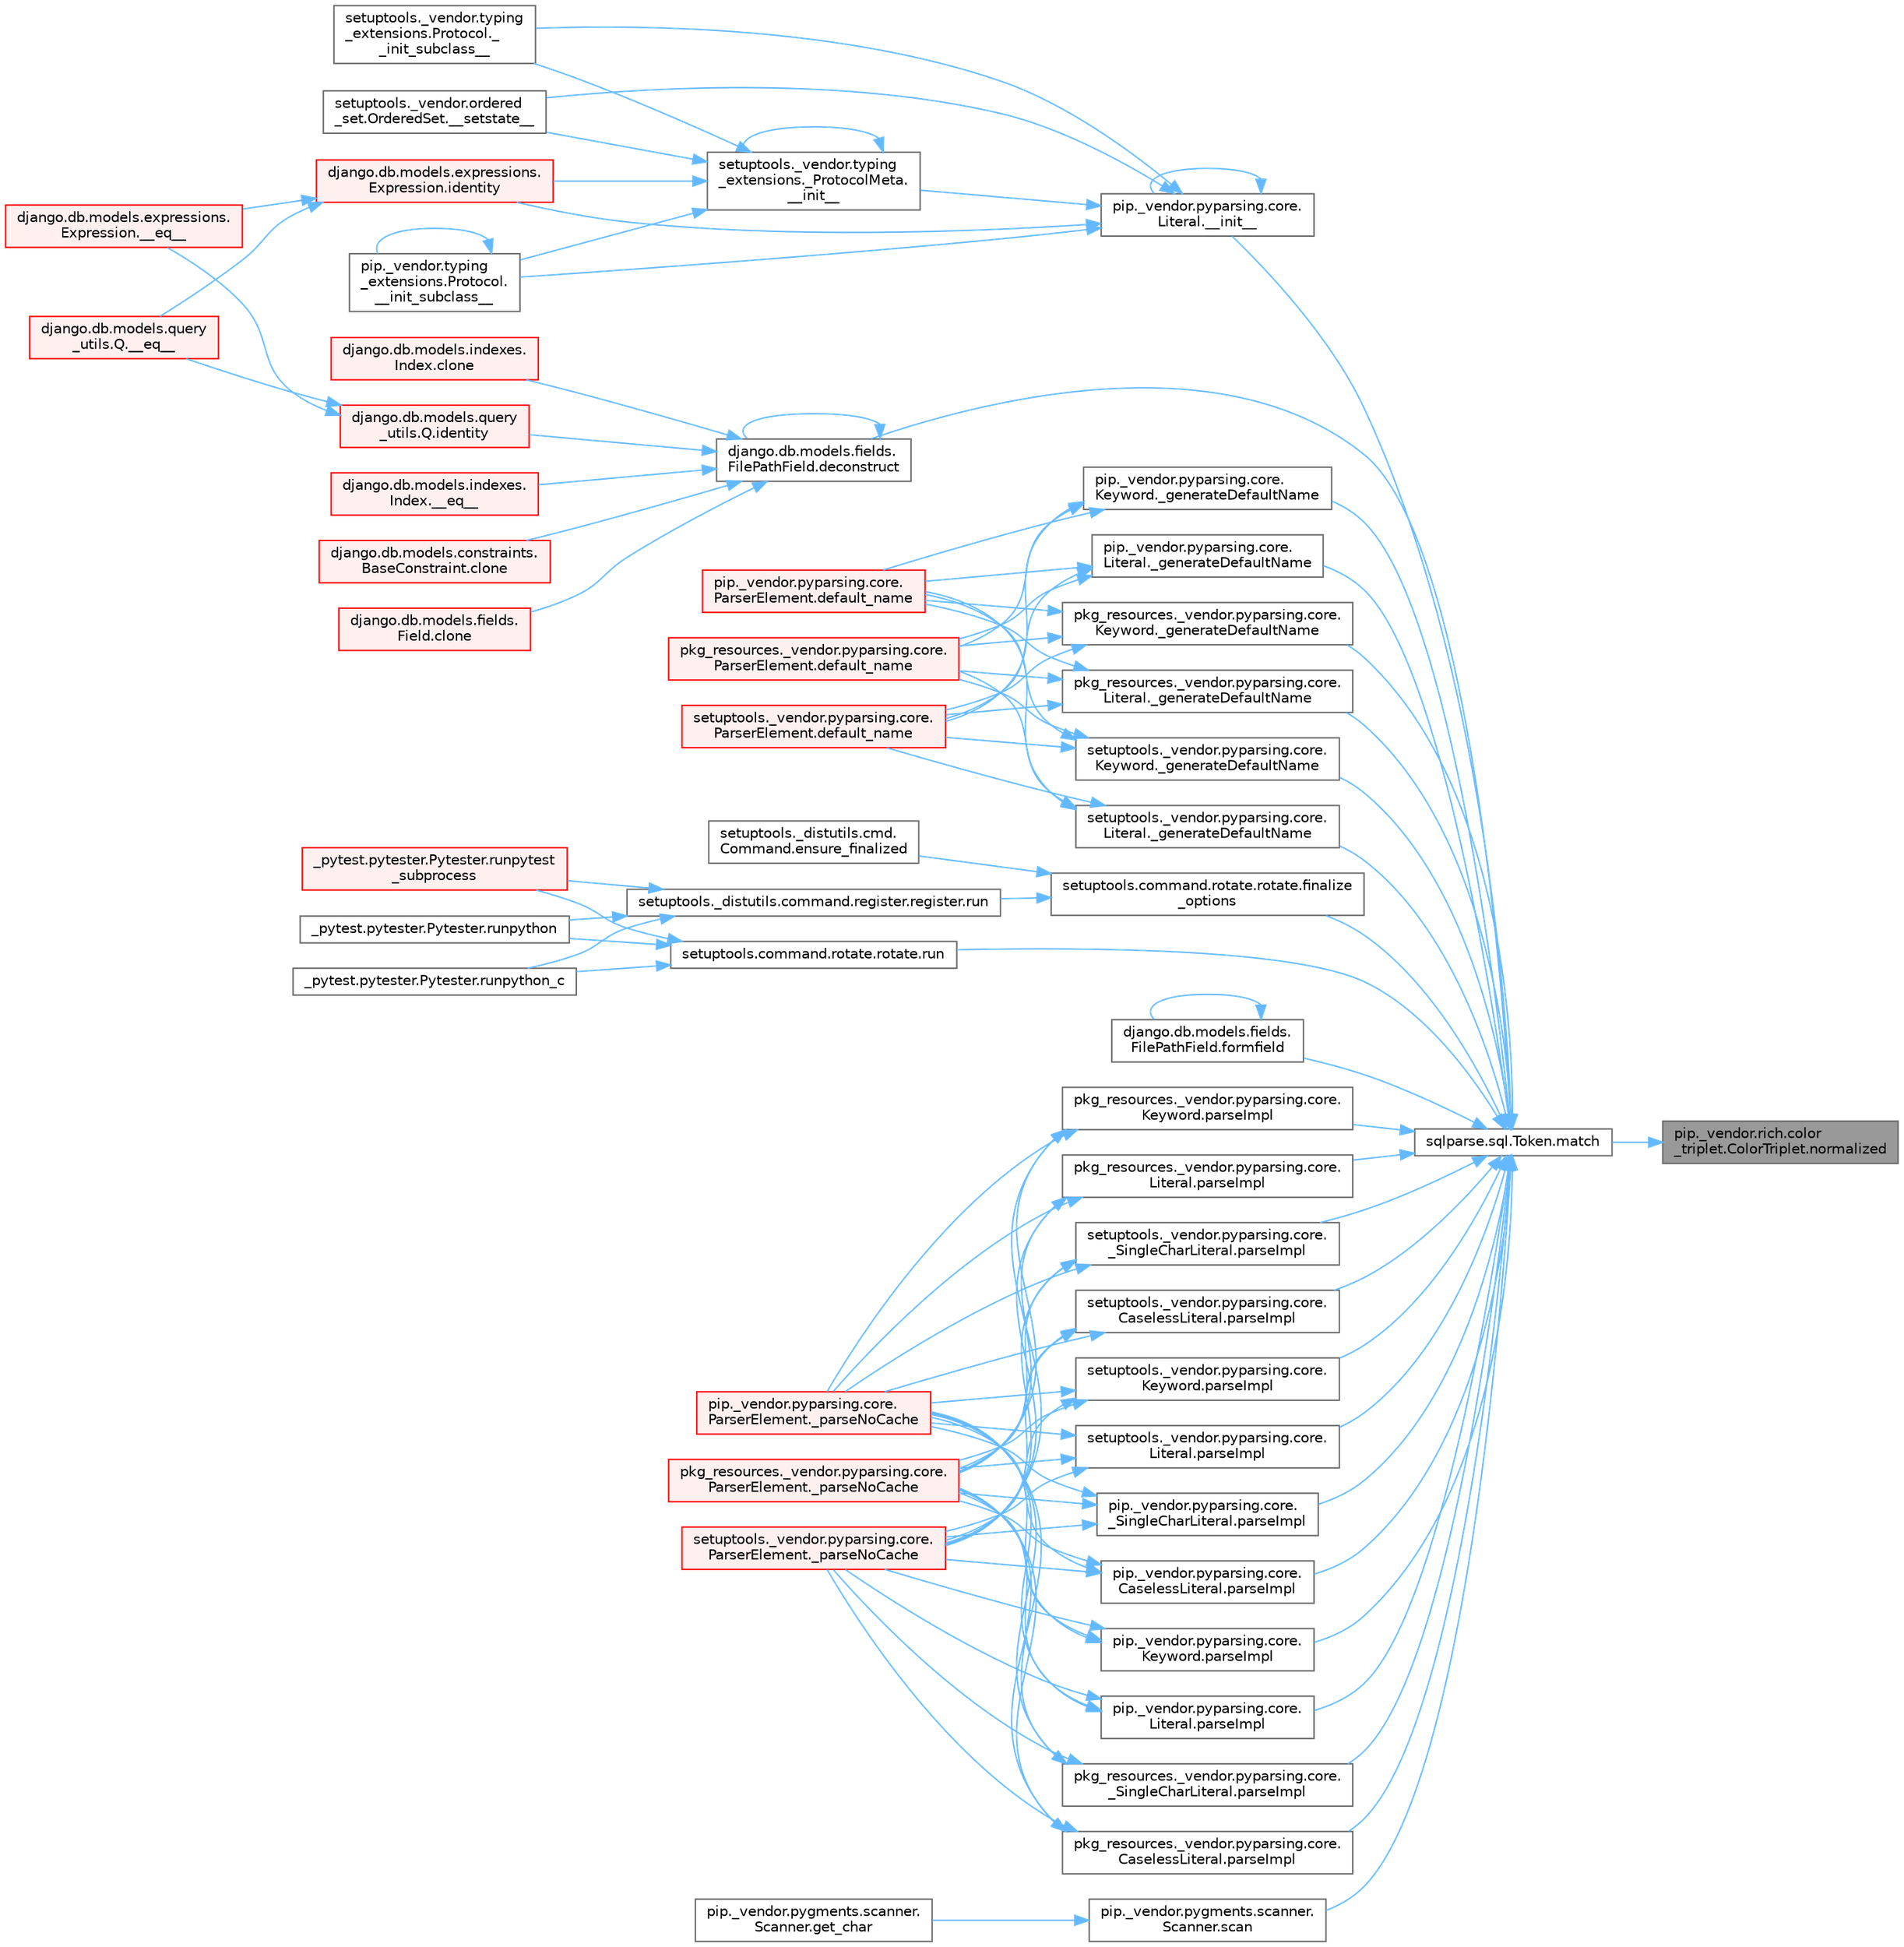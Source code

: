 digraph "pip._vendor.rich.color_triplet.ColorTriplet.normalized"
{
 // LATEX_PDF_SIZE
  bgcolor="transparent";
  edge [fontname=Helvetica,fontsize=10,labelfontname=Helvetica,labelfontsize=10];
  node [fontname=Helvetica,fontsize=10,shape=box,height=0.2,width=0.4];
  rankdir="RL";
  Node1 [id="Node000001",label="pip._vendor.rich.color\l_triplet.ColorTriplet.normalized",height=0.2,width=0.4,color="gray40", fillcolor="grey60", style="filled", fontcolor="black",tooltip=" "];
  Node1 -> Node2 [id="edge1_Node000001_Node000002",dir="back",color="steelblue1",style="solid",tooltip=" "];
  Node2 [id="Node000002",label="sqlparse.sql.Token.match",height=0.2,width=0.4,color="grey40", fillcolor="white", style="filled",URL="$classsqlparse_1_1sql_1_1_token.html#a99576902d56f24d156687daa57a81845",tooltip=" "];
  Node2 -> Node3 [id="edge2_Node000002_Node000003",dir="back",color="steelblue1",style="solid",tooltip=" "];
  Node3 [id="Node000003",label="pip._vendor.pyparsing.core.\lLiteral.__init__",height=0.2,width=0.4,color="grey40", fillcolor="white", style="filled",URL="$classpip_1_1__vendor_1_1pyparsing_1_1core_1_1_literal.html#aabef57e2be5669976d8ac976e2ee0cbe",tooltip=" "];
  Node3 -> Node3 [id="edge3_Node000003_Node000003",dir="back",color="steelblue1",style="solid",tooltip=" "];
  Node3 -> Node4 [id="edge4_Node000003_Node000004",dir="back",color="steelblue1",style="solid",tooltip=" "];
  Node4 [id="Node000004",label="setuptools._vendor.typing\l_extensions._ProtocolMeta.\l__init__",height=0.2,width=0.4,color="grey40", fillcolor="white", style="filled",URL="$classsetuptools_1_1__vendor_1_1typing__extensions_1_1___protocol_meta.html#a7bbaff8ac6d19534b46bca363ee0b43a",tooltip=" "];
  Node4 -> Node4 [id="edge5_Node000004_Node000004",dir="back",color="steelblue1",style="solid",tooltip=" "];
  Node4 -> Node5 [id="edge6_Node000004_Node000005",dir="back",color="steelblue1",style="solid",tooltip=" "];
  Node5 [id="Node000005",label="pip._vendor.typing\l_extensions.Protocol.\l__init_subclass__",height=0.2,width=0.4,color="grey40", fillcolor="white", style="filled",URL="$classpip_1_1__vendor_1_1typing__extensions_1_1_protocol.html#a2916efc86cebb8aba6deb7fd30b33988",tooltip=" "];
  Node5 -> Node5 [id="edge7_Node000005_Node000005",dir="back",color="steelblue1",style="solid",tooltip=" "];
  Node4 -> Node6 [id="edge8_Node000004_Node000006",dir="back",color="steelblue1",style="solid",tooltip=" "];
  Node6 [id="Node000006",label="setuptools._vendor.typing\l_extensions.Protocol._\l_init_subclass__",height=0.2,width=0.4,color="grey40", fillcolor="white", style="filled",URL="$classsetuptools_1_1__vendor_1_1typing__extensions_1_1_protocol.html#ac6cbebc092a4724ab3704c5334059874",tooltip=" "];
  Node4 -> Node7 [id="edge9_Node000004_Node000007",dir="back",color="steelblue1",style="solid",tooltip=" "];
  Node7 [id="Node000007",label="setuptools._vendor.ordered\l_set.OrderedSet.__setstate__",height=0.2,width=0.4,color="grey40", fillcolor="white", style="filled",URL="$classsetuptools_1_1__vendor_1_1ordered__set_1_1_ordered_set.html#aa7f7de9d987829525d06db565fe1b4a1",tooltip=" "];
  Node4 -> Node8 [id="edge10_Node000004_Node000008",dir="back",color="steelblue1",style="solid",tooltip=" "];
  Node8 [id="Node000008",label="django.db.models.expressions.\lExpression.identity",height=0.2,width=0.4,color="red", fillcolor="#FFF0F0", style="filled",URL="$classdjango_1_1db_1_1models_1_1expressions_1_1_expression.html#a10048810b5eb8641acf3bc150731b925",tooltip=" "];
  Node8 -> Node9 [id="edge11_Node000008_Node000009",dir="back",color="steelblue1",style="solid",tooltip=" "];
  Node9 [id="Node000009",label="django.db.models.expressions.\lExpression.__eq__",height=0.2,width=0.4,color="red", fillcolor="#FFF0F0", style="filled",URL="$classdjango_1_1db_1_1models_1_1expressions_1_1_expression.html#adb4c2940b4e88b38771aac46593315e1",tooltip=" "];
  Node8 -> Node18 [id="edge12_Node000008_Node000018",dir="back",color="steelblue1",style="solid",tooltip=" "];
  Node18 [id="Node000018",label="django.db.models.query\l_utils.Q.__eq__",height=0.2,width=0.4,color="red", fillcolor="#FFF0F0", style="filled",URL="$classdjango_1_1db_1_1models_1_1query__utils_1_1_q.html#aa83c3e0a1d5257be65a946fcc4baf58a",tooltip=" "];
  Node3 -> Node5 [id="edge13_Node000003_Node000005",dir="back",color="steelblue1",style="solid",tooltip=" "];
  Node3 -> Node6 [id="edge14_Node000003_Node000006",dir="back",color="steelblue1",style="solid",tooltip=" "];
  Node3 -> Node7 [id="edge15_Node000003_Node000007",dir="back",color="steelblue1",style="solid",tooltip=" "];
  Node3 -> Node8 [id="edge16_Node000003_Node000008",dir="back",color="steelblue1",style="solid",tooltip=" "];
  Node2 -> Node35 [id="edge17_Node000002_Node000035",dir="back",color="steelblue1",style="solid",tooltip=" "];
  Node35 [id="Node000035",label="pip._vendor.pyparsing.core.\lKeyword._generateDefaultName",height=0.2,width=0.4,color="grey40", fillcolor="white", style="filled",URL="$classpip_1_1__vendor_1_1pyparsing_1_1core_1_1_keyword.html#a31ab29e2805edb145e58ab04d153a230",tooltip=" "];
  Node35 -> Node36 [id="edge18_Node000035_Node000036",dir="back",color="steelblue1",style="solid",tooltip=" "];
  Node36 [id="Node000036",label="pip._vendor.pyparsing.core.\lParserElement.default_name",height=0.2,width=0.4,color="red", fillcolor="#FFF0F0", style="filled",URL="$classpip_1_1__vendor_1_1pyparsing_1_1core_1_1_parser_element.html#ab02291439fc47bfa9676d61f6ae066fc",tooltip=" "];
  Node35 -> Node2331 [id="edge19_Node000035_Node002331",dir="back",color="steelblue1",style="solid",tooltip=" "];
  Node2331 [id="Node002331",label="pkg_resources._vendor.pyparsing.core.\lParserElement.default_name",height=0.2,width=0.4,color="red", fillcolor="#FFF0F0", style="filled",URL="$classpkg__resources_1_1__vendor_1_1pyparsing_1_1core_1_1_parser_element.html#aa9da32bce8f103c7ec5e35743a44f667",tooltip=" "];
  Node35 -> Node2334 [id="edge20_Node000035_Node002334",dir="back",color="steelblue1",style="solid",tooltip=" "];
  Node2334 [id="Node002334",label="setuptools._vendor.pyparsing.core.\lParserElement.default_name",height=0.2,width=0.4,color="red", fillcolor="#FFF0F0", style="filled",URL="$classsetuptools_1_1__vendor_1_1pyparsing_1_1core_1_1_parser_element.html#a6b293c245a8b4769c34490c3428249b3",tooltip=" "];
  Node2 -> Node2330 [id="edge21_Node000002_Node002330",dir="back",color="steelblue1",style="solid",tooltip=" "];
  Node2330 [id="Node002330",label="pip._vendor.pyparsing.core.\lLiteral._generateDefaultName",height=0.2,width=0.4,color="grey40", fillcolor="white", style="filled",URL="$classpip_1_1__vendor_1_1pyparsing_1_1core_1_1_literal.html#a43292445d31bf5ba62d351f2b8d5605a",tooltip=" "];
  Node2330 -> Node36 [id="edge22_Node002330_Node000036",dir="back",color="steelblue1",style="solid",tooltip=" "];
  Node2330 -> Node2331 [id="edge23_Node002330_Node002331",dir="back",color="steelblue1",style="solid",tooltip=" "];
  Node2330 -> Node2334 [id="edge24_Node002330_Node002334",dir="back",color="steelblue1",style="solid",tooltip=" "];
  Node2 -> Node2335 [id="edge25_Node000002_Node002335",dir="back",color="steelblue1",style="solid",tooltip=" "];
  Node2335 [id="Node002335",label="pkg_resources._vendor.pyparsing.core.\lKeyword._generateDefaultName",height=0.2,width=0.4,color="grey40", fillcolor="white", style="filled",URL="$classpkg__resources_1_1__vendor_1_1pyparsing_1_1core_1_1_keyword.html#a315223039b2888fb49f955be9cff7b09",tooltip=" "];
  Node2335 -> Node36 [id="edge26_Node002335_Node000036",dir="back",color="steelblue1",style="solid",tooltip=" "];
  Node2335 -> Node2331 [id="edge27_Node002335_Node002331",dir="back",color="steelblue1",style="solid",tooltip=" "];
  Node2335 -> Node2334 [id="edge28_Node002335_Node002334",dir="back",color="steelblue1",style="solid",tooltip=" "];
  Node2 -> Node2336 [id="edge29_Node000002_Node002336",dir="back",color="steelblue1",style="solid",tooltip=" "];
  Node2336 [id="Node002336",label="pkg_resources._vendor.pyparsing.core.\lLiteral._generateDefaultName",height=0.2,width=0.4,color="grey40", fillcolor="white", style="filled",URL="$classpkg__resources_1_1__vendor_1_1pyparsing_1_1core_1_1_literal.html#a7a03c95358881162f9596748d0cde21e",tooltip=" "];
  Node2336 -> Node36 [id="edge30_Node002336_Node000036",dir="back",color="steelblue1",style="solid",tooltip=" "];
  Node2336 -> Node2331 [id="edge31_Node002336_Node002331",dir="back",color="steelblue1",style="solid",tooltip=" "];
  Node2336 -> Node2334 [id="edge32_Node002336_Node002334",dir="back",color="steelblue1",style="solid",tooltip=" "];
  Node2 -> Node2337 [id="edge33_Node000002_Node002337",dir="back",color="steelblue1",style="solid",tooltip=" "];
  Node2337 [id="Node002337",label="setuptools._vendor.pyparsing.core.\lKeyword._generateDefaultName",height=0.2,width=0.4,color="grey40", fillcolor="white", style="filled",URL="$classsetuptools_1_1__vendor_1_1pyparsing_1_1core_1_1_keyword.html#ae4f3c65f0707d0a23fed0f57383e3e4e",tooltip=" "];
  Node2337 -> Node36 [id="edge34_Node002337_Node000036",dir="back",color="steelblue1",style="solid",tooltip=" "];
  Node2337 -> Node2331 [id="edge35_Node002337_Node002331",dir="back",color="steelblue1",style="solid",tooltip=" "];
  Node2337 -> Node2334 [id="edge36_Node002337_Node002334",dir="back",color="steelblue1",style="solid",tooltip=" "];
  Node2 -> Node2338 [id="edge37_Node000002_Node002338",dir="back",color="steelblue1",style="solid",tooltip=" "];
  Node2338 [id="Node002338",label="setuptools._vendor.pyparsing.core.\lLiteral._generateDefaultName",height=0.2,width=0.4,color="grey40", fillcolor="white", style="filled",URL="$classsetuptools_1_1__vendor_1_1pyparsing_1_1core_1_1_literal.html#a39cde9da647a46c30a5f06ffc7a28573",tooltip=" "];
  Node2338 -> Node36 [id="edge38_Node002338_Node000036",dir="back",color="steelblue1",style="solid",tooltip=" "];
  Node2338 -> Node2331 [id="edge39_Node002338_Node002331",dir="back",color="steelblue1",style="solid",tooltip=" "];
  Node2338 -> Node2334 [id="edge40_Node002338_Node002334",dir="back",color="steelblue1",style="solid",tooltip=" "];
  Node2 -> Node1553 [id="edge41_Node000002_Node001553",dir="back",color="steelblue1",style="solid",tooltip=" "];
  Node1553 [id="Node001553",label="django.db.models.fields.\lFilePathField.deconstruct",height=0.2,width=0.4,color="grey40", fillcolor="white", style="filled",URL="$classdjango_1_1db_1_1models_1_1fields_1_1_file_path_field.html#a6a89176a77b5299ca6414c601c62dcb0",tooltip=" "];
  Node1553 -> Node507 [id="edge42_Node001553_Node000507",dir="back",color="steelblue1",style="solid",tooltip=" "];
  Node507 [id="Node000507",label="django.db.models.indexes.\lIndex.__eq__",height=0.2,width=0.4,color="red", fillcolor="#FFF0F0", style="filled",URL="$classdjango_1_1db_1_1models_1_1indexes_1_1_index.html#a610477616672fd35272d94ba513c1496",tooltip=" "];
  Node1553 -> Node508 [id="edge43_Node001553_Node000508",dir="back",color="steelblue1",style="solid",tooltip=" "];
  Node508 [id="Node000508",label="django.db.models.constraints.\lBaseConstraint.clone",height=0.2,width=0.4,color="red", fillcolor="#FFF0F0", style="filled",URL="$classdjango_1_1db_1_1models_1_1constraints_1_1_base_constraint.html#a0f02e73d4209006f6317758e83ccf8ac",tooltip=" "];
  Node1553 -> Node692 [id="edge44_Node001553_Node000692",dir="back",color="steelblue1",style="solid",tooltip=" "];
  Node692 [id="Node000692",label="django.db.models.fields.\lField.clone",height=0.2,width=0.4,color="red", fillcolor="#FFF0F0", style="filled",URL="$classdjango_1_1db_1_1models_1_1fields_1_1_field.html#aeaf9d4a620ef742dbc6414393f549ee2",tooltip=" "];
  Node1553 -> Node694 [id="edge45_Node001553_Node000694",dir="back",color="steelblue1",style="solid",tooltip=" "];
  Node694 [id="Node000694",label="django.db.models.indexes.\lIndex.clone",height=0.2,width=0.4,color="red", fillcolor="#FFF0F0", style="filled",URL="$classdjango_1_1db_1_1models_1_1indexes_1_1_index.html#aeaccf659cbc1989e539625d16602541e",tooltip=" "];
  Node1553 -> Node1553 [id="edge46_Node001553_Node001553",dir="back",color="steelblue1",style="solid",tooltip=" "];
  Node1553 -> Node713 [id="edge47_Node001553_Node000713",dir="back",color="steelblue1",style="solid",tooltip=" "];
  Node713 [id="Node000713",label="django.db.models.query\l_utils.Q.identity",height=0.2,width=0.4,color="red", fillcolor="#FFF0F0", style="filled",URL="$classdjango_1_1db_1_1models_1_1query__utils_1_1_q.html#a63129a45cd7e8fa8b4789ce076f445a3",tooltip=" "];
  Node713 -> Node9 [id="edge48_Node000713_Node000009",dir="back",color="steelblue1",style="solid",tooltip=" "];
  Node713 -> Node18 [id="edge49_Node000713_Node000018",dir="back",color="steelblue1",style="solid",tooltip=" "];
  Node2 -> Node2339 [id="edge50_Node000002_Node002339",dir="back",color="steelblue1",style="solid",tooltip=" "];
  Node2339 [id="Node002339",label="setuptools.command.rotate.rotate.finalize\l_options",height=0.2,width=0.4,color="grey40", fillcolor="white", style="filled",URL="$classsetuptools_1_1command_1_1rotate_1_1rotate.html#aed1e56d8e1336d87779bac825e8d8f72",tooltip=" "];
  Node2339 -> Node26 [id="edge51_Node002339_Node000026",dir="back",color="steelblue1",style="solid",tooltip=" "];
  Node26 [id="Node000026",label="setuptools._distutils.cmd.\lCommand.ensure_finalized",height=0.2,width=0.4,color="grey40", fillcolor="white", style="filled",URL="$classsetuptools_1_1__distutils_1_1cmd_1_1_command.html#a3d586ca13afbfed87a11872fd15515ab",tooltip=" "];
  Node2339 -> Node27 [id="edge52_Node002339_Node000027",dir="back",color="steelblue1",style="solid",tooltip=" "];
  Node27 [id="Node000027",label="setuptools._distutils.command.register.register.run",height=0.2,width=0.4,color="grey40", fillcolor="white", style="filled",URL="$classsetuptools_1_1__distutils_1_1command_1_1register_1_1register.html#a2c04b126757f477c907033d7f3d0e169",tooltip=" "];
  Node27 -> Node28 [id="edge53_Node000027_Node000028",dir="back",color="steelblue1",style="solid",tooltip=" "];
  Node28 [id="Node000028",label="_pytest.pytester.Pytester.runpytest\l_subprocess",height=0.2,width=0.4,color="red", fillcolor="#FFF0F0", style="filled",URL="$class__pytest_1_1pytester_1_1_pytester.html#a59323c6d6a1469a1206f1c0b8fce99c9",tooltip=" "];
  Node27 -> Node30 [id="edge54_Node000027_Node000030",dir="back",color="steelblue1",style="solid",tooltip=" "];
  Node30 [id="Node000030",label="_pytest.pytester.Pytester.runpython",height=0.2,width=0.4,color="grey40", fillcolor="white", style="filled",URL="$class__pytest_1_1pytester_1_1_pytester.html#a4e0c539507f15fd333cf618faf9687ef",tooltip=" "];
  Node27 -> Node31 [id="edge55_Node000027_Node000031",dir="back",color="steelblue1",style="solid",tooltip=" "];
  Node31 [id="Node000031",label="_pytest.pytester.Pytester.runpython_c",height=0.2,width=0.4,color="grey40", fillcolor="white", style="filled",URL="$class__pytest_1_1pytester_1_1_pytester.html#aea789acfe206d9c40d9a6bf54a337f2a",tooltip=" "];
  Node2 -> Node2102 [id="edge56_Node000002_Node002102",dir="back",color="steelblue1",style="solid",tooltip=" "];
  Node2102 [id="Node002102",label="django.db.models.fields.\lFilePathField.formfield",height=0.2,width=0.4,color="grey40", fillcolor="white", style="filled",URL="$classdjango_1_1db_1_1models_1_1fields_1_1_file_path_field.html#a985a8ecb0edfec636b22fb5b399e2a7a",tooltip=" "];
  Node2102 -> Node2102 [id="edge57_Node002102_Node002102",dir="back",color="steelblue1",style="solid",tooltip=" "];
  Node2 -> Node2340 [id="edge58_Node000002_Node002340",dir="back",color="steelblue1",style="solid",tooltip=" "];
  Node2340 [id="Node002340",label="pip._vendor.pyparsing.core.\l_SingleCharLiteral.parseImpl",height=0.2,width=0.4,color="grey40", fillcolor="white", style="filled",URL="$classpip_1_1__vendor_1_1pyparsing_1_1core_1_1___single_char_literal.html#a652670f3410246822ff51aa2145dbc8e",tooltip=" "];
  Node2340 -> Node2341 [id="edge59_Node002340_Node002341",dir="back",color="steelblue1",style="solid",tooltip=" "];
  Node2341 [id="Node002341",label="pip._vendor.pyparsing.core.\lParserElement._parseNoCache",height=0.2,width=0.4,color="red", fillcolor="#FFF0F0", style="filled",URL="$classpip_1_1__vendor_1_1pyparsing_1_1core_1_1_parser_element.html#af319bff1f8ae463c29689bc902788e50",tooltip=" "];
  Node2340 -> Node2345 [id="edge60_Node002340_Node002345",dir="back",color="steelblue1",style="solid",tooltip=" "];
  Node2345 [id="Node002345",label="pkg_resources._vendor.pyparsing.core.\lParserElement._parseNoCache",height=0.2,width=0.4,color="red", fillcolor="#FFF0F0", style="filled",URL="$classpkg__resources_1_1__vendor_1_1pyparsing_1_1core_1_1_parser_element.html#ae74acbecf9daa6eccbb3c02112745915",tooltip=" "];
  Node2340 -> Node2346 [id="edge61_Node002340_Node002346",dir="back",color="steelblue1",style="solid",tooltip=" "];
  Node2346 [id="Node002346",label="setuptools._vendor.pyparsing.core.\lParserElement._parseNoCache",height=0.2,width=0.4,color="red", fillcolor="#FFF0F0", style="filled",URL="$classsetuptools_1_1__vendor_1_1pyparsing_1_1core_1_1_parser_element.html#ac87deeca77414208ea7ac3e6f23accc5",tooltip=" "];
  Node2 -> Node2347 [id="edge62_Node000002_Node002347",dir="back",color="steelblue1",style="solid",tooltip=" "];
  Node2347 [id="Node002347",label="pip._vendor.pyparsing.core.\lCaselessLiteral.parseImpl",height=0.2,width=0.4,color="grey40", fillcolor="white", style="filled",URL="$classpip_1_1__vendor_1_1pyparsing_1_1core_1_1_caseless_literal.html#a529fc6ddb5edd3ddec08b9f035a7a050",tooltip=" "];
  Node2347 -> Node2341 [id="edge63_Node002347_Node002341",dir="back",color="steelblue1",style="solid",tooltip=" "];
  Node2347 -> Node2345 [id="edge64_Node002347_Node002345",dir="back",color="steelblue1",style="solid",tooltip=" "];
  Node2347 -> Node2346 [id="edge65_Node002347_Node002346",dir="back",color="steelblue1",style="solid",tooltip=" "];
  Node2 -> Node2348 [id="edge66_Node000002_Node002348",dir="back",color="steelblue1",style="solid",tooltip=" "];
  Node2348 [id="Node002348",label="pip._vendor.pyparsing.core.\lKeyword.parseImpl",height=0.2,width=0.4,color="grey40", fillcolor="white", style="filled",URL="$classpip_1_1__vendor_1_1pyparsing_1_1core_1_1_keyword.html#adca1f98eb489ed595b58f3292b0baa0a",tooltip=" "];
  Node2348 -> Node2341 [id="edge67_Node002348_Node002341",dir="back",color="steelblue1",style="solid",tooltip=" "];
  Node2348 -> Node2345 [id="edge68_Node002348_Node002345",dir="back",color="steelblue1",style="solid",tooltip=" "];
  Node2348 -> Node2346 [id="edge69_Node002348_Node002346",dir="back",color="steelblue1",style="solid",tooltip=" "];
  Node2 -> Node2349 [id="edge70_Node000002_Node002349",dir="back",color="steelblue1",style="solid",tooltip=" "];
  Node2349 [id="Node002349",label="pip._vendor.pyparsing.core.\lLiteral.parseImpl",height=0.2,width=0.4,color="grey40", fillcolor="white", style="filled",URL="$classpip_1_1__vendor_1_1pyparsing_1_1core_1_1_literal.html#afb2a2d3515ec92ed8a9df64e9c924f52",tooltip=" "];
  Node2349 -> Node2341 [id="edge71_Node002349_Node002341",dir="back",color="steelblue1",style="solid",tooltip=" "];
  Node2349 -> Node2345 [id="edge72_Node002349_Node002345",dir="back",color="steelblue1",style="solid",tooltip=" "];
  Node2349 -> Node2346 [id="edge73_Node002349_Node002346",dir="back",color="steelblue1",style="solid",tooltip=" "];
  Node2 -> Node2350 [id="edge74_Node000002_Node002350",dir="back",color="steelblue1",style="solid",tooltip=" "];
  Node2350 [id="Node002350",label="pkg_resources._vendor.pyparsing.core.\l_SingleCharLiteral.parseImpl",height=0.2,width=0.4,color="grey40", fillcolor="white", style="filled",URL="$classpkg__resources_1_1__vendor_1_1pyparsing_1_1core_1_1___single_char_literal.html#af2faa325701ba5155da17d003e0b4adc",tooltip=" "];
  Node2350 -> Node2341 [id="edge75_Node002350_Node002341",dir="back",color="steelblue1",style="solid",tooltip=" "];
  Node2350 -> Node2345 [id="edge76_Node002350_Node002345",dir="back",color="steelblue1",style="solid",tooltip=" "];
  Node2350 -> Node2346 [id="edge77_Node002350_Node002346",dir="back",color="steelblue1",style="solid",tooltip=" "];
  Node2 -> Node2351 [id="edge78_Node000002_Node002351",dir="back",color="steelblue1",style="solid",tooltip=" "];
  Node2351 [id="Node002351",label="pkg_resources._vendor.pyparsing.core.\lCaselessLiteral.parseImpl",height=0.2,width=0.4,color="grey40", fillcolor="white", style="filled",URL="$classpkg__resources_1_1__vendor_1_1pyparsing_1_1core_1_1_caseless_literal.html#a48dd01bc7a66c04ba76a32e8d979dcd4",tooltip=" "];
  Node2351 -> Node2341 [id="edge79_Node002351_Node002341",dir="back",color="steelblue1",style="solid",tooltip=" "];
  Node2351 -> Node2345 [id="edge80_Node002351_Node002345",dir="back",color="steelblue1",style="solid",tooltip=" "];
  Node2351 -> Node2346 [id="edge81_Node002351_Node002346",dir="back",color="steelblue1",style="solid",tooltip=" "];
  Node2 -> Node2352 [id="edge82_Node000002_Node002352",dir="back",color="steelblue1",style="solid",tooltip=" "];
  Node2352 [id="Node002352",label="pkg_resources._vendor.pyparsing.core.\lKeyword.parseImpl",height=0.2,width=0.4,color="grey40", fillcolor="white", style="filled",URL="$classpkg__resources_1_1__vendor_1_1pyparsing_1_1core_1_1_keyword.html#af48ef000b385c729289bf07ff91ebb59",tooltip=" "];
  Node2352 -> Node2341 [id="edge83_Node002352_Node002341",dir="back",color="steelblue1",style="solid",tooltip=" "];
  Node2352 -> Node2345 [id="edge84_Node002352_Node002345",dir="back",color="steelblue1",style="solid",tooltip=" "];
  Node2352 -> Node2346 [id="edge85_Node002352_Node002346",dir="back",color="steelblue1",style="solid",tooltip=" "];
  Node2 -> Node2353 [id="edge86_Node000002_Node002353",dir="back",color="steelblue1",style="solid",tooltip=" "];
  Node2353 [id="Node002353",label="pkg_resources._vendor.pyparsing.core.\lLiteral.parseImpl",height=0.2,width=0.4,color="grey40", fillcolor="white", style="filled",URL="$classpkg__resources_1_1__vendor_1_1pyparsing_1_1core_1_1_literal.html#a0857370d83f9ade94c41e6c542775e52",tooltip=" "];
  Node2353 -> Node2341 [id="edge87_Node002353_Node002341",dir="back",color="steelblue1",style="solid",tooltip=" "];
  Node2353 -> Node2345 [id="edge88_Node002353_Node002345",dir="back",color="steelblue1",style="solid",tooltip=" "];
  Node2353 -> Node2346 [id="edge89_Node002353_Node002346",dir="back",color="steelblue1",style="solid",tooltip=" "];
  Node2 -> Node2354 [id="edge90_Node000002_Node002354",dir="back",color="steelblue1",style="solid",tooltip=" "];
  Node2354 [id="Node002354",label="setuptools._vendor.pyparsing.core.\l_SingleCharLiteral.parseImpl",height=0.2,width=0.4,color="grey40", fillcolor="white", style="filled",URL="$classsetuptools_1_1__vendor_1_1pyparsing_1_1core_1_1___single_char_literal.html#ac8c4449209a6891c8972444e5aba66c0",tooltip=" "];
  Node2354 -> Node2341 [id="edge91_Node002354_Node002341",dir="back",color="steelblue1",style="solid",tooltip=" "];
  Node2354 -> Node2345 [id="edge92_Node002354_Node002345",dir="back",color="steelblue1",style="solid",tooltip=" "];
  Node2354 -> Node2346 [id="edge93_Node002354_Node002346",dir="back",color="steelblue1",style="solid",tooltip=" "];
  Node2 -> Node2355 [id="edge94_Node000002_Node002355",dir="back",color="steelblue1",style="solid",tooltip=" "];
  Node2355 [id="Node002355",label="setuptools._vendor.pyparsing.core.\lCaselessLiteral.parseImpl",height=0.2,width=0.4,color="grey40", fillcolor="white", style="filled",URL="$classsetuptools_1_1__vendor_1_1pyparsing_1_1core_1_1_caseless_literal.html#af1136a538e4ebde734ca17347cd525d2",tooltip=" "];
  Node2355 -> Node2341 [id="edge95_Node002355_Node002341",dir="back",color="steelblue1",style="solid",tooltip=" "];
  Node2355 -> Node2345 [id="edge96_Node002355_Node002345",dir="back",color="steelblue1",style="solid",tooltip=" "];
  Node2355 -> Node2346 [id="edge97_Node002355_Node002346",dir="back",color="steelblue1",style="solid",tooltip=" "];
  Node2 -> Node2356 [id="edge98_Node000002_Node002356",dir="back",color="steelblue1",style="solid",tooltip=" "];
  Node2356 [id="Node002356",label="setuptools._vendor.pyparsing.core.\lKeyword.parseImpl",height=0.2,width=0.4,color="grey40", fillcolor="white", style="filled",URL="$classsetuptools_1_1__vendor_1_1pyparsing_1_1core_1_1_keyword.html#a0f367b0630cc69a9659123d67f9a9a7f",tooltip=" "];
  Node2356 -> Node2341 [id="edge99_Node002356_Node002341",dir="back",color="steelblue1",style="solid",tooltip=" "];
  Node2356 -> Node2345 [id="edge100_Node002356_Node002345",dir="back",color="steelblue1",style="solid",tooltip=" "];
  Node2356 -> Node2346 [id="edge101_Node002356_Node002346",dir="back",color="steelblue1",style="solid",tooltip=" "];
  Node2 -> Node2357 [id="edge102_Node000002_Node002357",dir="back",color="steelblue1",style="solid",tooltip=" "];
  Node2357 [id="Node002357",label="setuptools._vendor.pyparsing.core.\lLiteral.parseImpl",height=0.2,width=0.4,color="grey40", fillcolor="white", style="filled",URL="$classsetuptools_1_1__vendor_1_1pyparsing_1_1core_1_1_literal.html#a92f85cda9c0c060c528390039284d028",tooltip=" "];
  Node2357 -> Node2341 [id="edge103_Node002357_Node002341",dir="back",color="steelblue1",style="solid",tooltip=" "];
  Node2357 -> Node2345 [id="edge104_Node002357_Node002345",dir="back",color="steelblue1",style="solid",tooltip=" "];
  Node2357 -> Node2346 [id="edge105_Node002357_Node002346",dir="back",color="steelblue1",style="solid",tooltip=" "];
  Node2 -> Node2298 [id="edge106_Node000002_Node002298",dir="back",color="steelblue1",style="solid",tooltip=" "];
  Node2298 [id="Node002298",label="setuptools.command.rotate.rotate.run",height=0.2,width=0.4,color="grey40", fillcolor="white", style="filled",URL="$classsetuptools_1_1command_1_1rotate_1_1rotate.html#a9054b17464c6a651b9c7e2ec5ea23fcf",tooltip=" "];
  Node2298 -> Node28 [id="edge107_Node002298_Node000028",dir="back",color="steelblue1",style="solid",tooltip=" "];
  Node2298 -> Node30 [id="edge108_Node002298_Node000030",dir="back",color="steelblue1",style="solid",tooltip=" "];
  Node2298 -> Node31 [id="edge109_Node002298_Node000031",dir="back",color="steelblue1",style="solid",tooltip=" "];
  Node2 -> Node2358 [id="edge110_Node000002_Node002358",dir="back",color="steelblue1",style="solid",tooltip=" "];
  Node2358 [id="Node002358",label="pip._vendor.pygments.scanner.\lScanner.scan",height=0.2,width=0.4,color="grey40", fillcolor="white", style="filled",URL="$classpip_1_1__vendor_1_1pygments_1_1scanner_1_1_scanner.html#ad5d78ecbc95ccf586582a0734e4b6faf",tooltip=" "];
  Node2358 -> Node2359 [id="edge111_Node002358_Node002359",dir="back",color="steelblue1",style="solid",tooltip=" "];
  Node2359 [id="Node002359",label="pip._vendor.pygments.scanner.\lScanner.get_char",height=0.2,width=0.4,color="grey40", fillcolor="white", style="filled",URL="$classpip_1_1__vendor_1_1pygments_1_1scanner_1_1_scanner.html#aef99ab9f8fc024928948fe6be511ce90",tooltip=" "];
}
